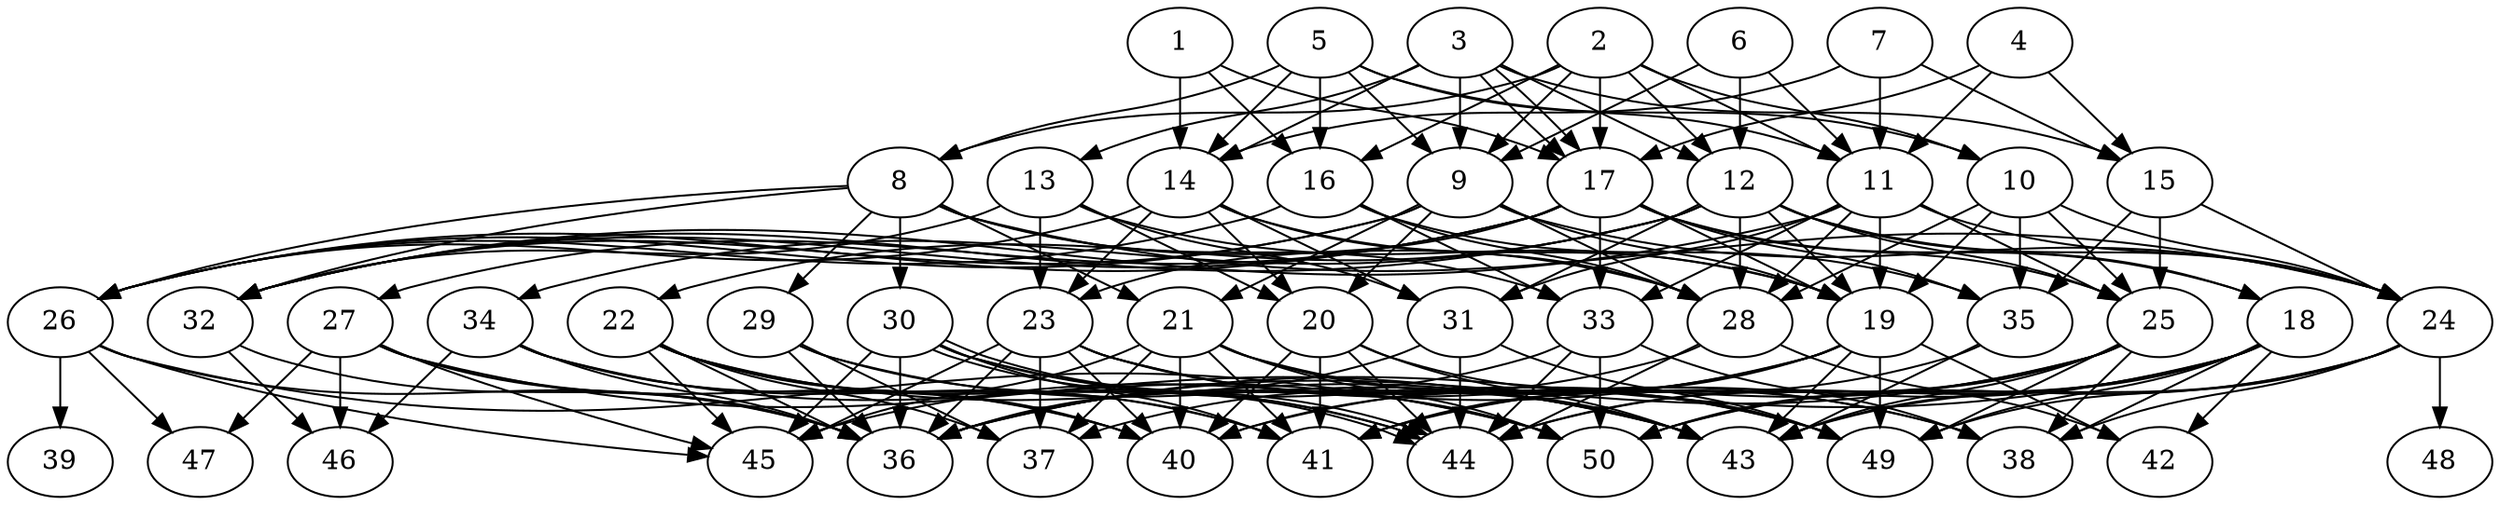 // DAG automatically generated by daggen at Thu Oct  3 14:07:57 2019
// ./daggen --dot -n 50 --ccr 0.5 --fat 0.7 --regular 0.5 --density 0.7 --mindata 5242880 --maxdata 52428800 
digraph G {
  1 [size="79929344", alpha="0.12", expect_size="39964672"] 
  1 -> 14 [size ="39964672"]
  1 -> 16 [size ="39964672"]
  1 -> 17 [size ="39964672"]
  2 [size="25989120", alpha="0.07", expect_size="12994560"] 
  2 -> 8 [size ="12994560"]
  2 -> 9 [size ="12994560"]
  2 -> 10 [size ="12994560"]
  2 -> 11 [size ="12994560"]
  2 -> 12 [size ="12994560"]
  2 -> 16 [size ="12994560"]
  2 -> 17 [size ="12994560"]
  3 [size="100681728", alpha="0.03", expect_size="50340864"] 
  3 -> 9 [size ="50340864"]
  3 -> 12 [size ="50340864"]
  3 -> 13 [size ="50340864"]
  3 -> 14 [size ="50340864"]
  3 -> 15 [size ="50340864"]
  3 -> 17 [size ="50340864"]
  3 -> 17 [size ="50340864"]
  4 [size="57827328", alpha="0.09", expect_size="28913664"] 
  4 -> 11 [size ="28913664"]
  4 -> 15 [size ="28913664"]
  4 -> 17 [size ="28913664"]
  5 [size="39229440", alpha="0.04", expect_size="19614720"] 
  5 -> 8 [size ="19614720"]
  5 -> 9 [size ="19614720"]
  5 -> 10 [size ="19614720"]
  5 -> 11 [size ="19614720"]
  5 -> 14 [size ="19614720"]
  5 -> 16 [size ="19614720"]
  6 [size="26157056", alpha="0.16", expect_size="13078528"] 
  6 -> 9 [size ="13078528"]
  6 -> 11 [size ="13078528"]
  6 -> 12 [size ="13078528"]
  7 [size="60434432", alpha="0.07", expect_size="30217216"] 
  7 -> 11 [size ="30217216"]
  7 -> 14 [size ="30217216"]
  7 -> 15 [size ="30217216"]
  8 [size="33556480", alpha="0.03", expect_size="16778240"] 
  8 -> 21 [size ="16778240"]
  8 -> 24 [size ="16778240"]
  8 -> 26 [size ="16778240"]
  8 -> 28 [size ="16778240"]
  8 -> 29 [size ="16778240"]
  8 -> 30 [size ="16778240"]
  8 -> 32 [size ="16778240"]
  8 -> 33 [size ="16778240"]
  9 [size="18591744", alpha="0.05", expect_size="9295872"] 
  9 -> 19 [size ="9295872"]
  9 -> 20 [size ="9295872"]
  9 -> 21 [size ="9295872"]
  9 -> 24 [size ="9295872"]
  9 -> 26 [size ="9295872"]
  9 -> 28 [size ="9295872"]
  9 -> 32 [size ="9295872"]
  10 [size="18739200", alpha="0.00", expect_size="9369600"] 
  10 -> 19 [size ="9369600"]
  10 -> 24 [size ="9369600"]
  10 -> 25 [size ="9369600"]
  10 -> 28 [size ="9369600"]
  10 -> 35 [size ="9369600"]
  11 [size="82567168", alpha="0.00", expect_size="41283584"] 
  11 -> 19 [size ="41283584"]
  11 -> 24 [size ="41283584"]
  11 -> 25 [size ="41283584"]
  11 -> 28 [size ="41283584"]
  11 -> 31 [size ="41283584"]
  11 -> 32 [size ="41283584"]
  11 -> 33 [size ="41283584"]
  12 [size="43210752", alpha="0.06", expect_size="21605376"] 
  12 -> 18 [size ="21605376"]
  12 -> 19 [size ="21605376"]
  12 -> 22 [size ="21605376"]
  12 -> 24 [size ="21605376"]
  12 -> 25 [size ="21605376"]
  12 -> 28 [size ="21605376"]
  12 -> 31 [size ="21605376"]
  12 -> 32 [size ="21605376"]
  12 -> 34 [size ="21605376"]
  13 [size="78585856", alpha="0.12", expect_size="39292928"] 
  13 -> 19 [size ="39292928"]
  13 -> 20 [size ="39292928"]
  13 -> 23 [size ="39292928"]
  13 -> 31 [size ="39292928"]
  13 -> 32 [size ="39292928"]
  14 [size="91017216", alpha="0.07", expect_size="45508608"] 
  14 -> 19 [size ="45508608"]
  14 -> 20 [size ="45508608"]
  14 -> 23 [size ="45508608"]
  14 -> 26 [size ="45508608"]
  14 -> 28 [size ="45508608"]
  14 -> 31 [size ="45508608"]
  15 [size="40509440", alpha="0.12", expect_size="20254720"] 
  15 -> 24 [size ="20254720"]
  15 -> 25 [size ="20254720"]
  15 -> 35 [size ="20254720"]
  16 [size="58857472", alpha="0.18", expect_size="29428736"] 
  16 -> 26 [size ="29428736"]
  16 -> 28 [size ="29428736"]
  16 -> 33 [size ="29428736"]
  16 -> 35 [size ="29428736"]
  17 [size="39710720", alpha="0.18", expect_size="19855360"] 
  17 -> 18 [size ="19855360"]
  17 -> 19 [size ="19855360"]
  17 -> 23 [size ="19855360"]
  17 -> 25 [size ="19855360"]
  17 -> 26 [size ="19855360"]
  17 -> 27 [size ="19855360"]
  17 -> 32 [size ="19855360"]
  17 -> 33 [size ="19855360"]
  17 -> 35 [size ="19855360"]
  18 [size="72448000", alpha="0.19", expect_size="36224000"] 
  18 -> 36 [size ="36224000"]
  18 -> 38 [size ="36224000"]
  18 -> 41 [size ="36224000"]
  18 -> 42 [size ="36224000"]
  18 -> 43 [size ="36224000"]
  18 -> 44 [size ="36224000"]
  18 -> 49 [size ="36224000"]
  18 -> 50 [size ="36224000"]
  19 [size="84367360", alpha="0.13", expect_size="42183680"] 
  19 -> 37 [size ="42183680"]
  19 -> 40 [size ="42183680"]
  19 -> 41 [size ="42183680"]
  19 -> 42 [size ="42183680"]
  19 -> 43 [size ="42183680"]
  19 -> 45 [size ="42183680"]
  19 -> 49 [size ="42183680"]
  20 [size="15679488", alpha="0.11", expect_size="7839744"] 
  20 -> 40 [size ="7839744"]
  20 -> 41 [size ="7839744"]
  20 -> 43 [size ="7839744"]
  20 -> 44 [size ="7839744"]
  20 -> 49 [size ="7839744"]
  21 [size="16832512", alpha="0.03", expect_size="8416256"] 
  21 -> 37 [size ="8416256"]
  21 -> 38 [size ="8416256"]
  21 -> 40 [size ="8416256"]
  21 -> 41 [size ="8416256"]
  21 -> 43 [size ="8416256"]
  21 -> 45 [size ="8416256"]
  21 -> 50 [size ="8416256"]
  22 [size="17242112", alpha="0.18", expect_size="8621056"] 
  22 -> 36 [size ="8621056"]
  22 -> 37 [size ="8621056"]
  22 -> 40 [size ="8621056"]
  22 -> 41 [size ="8621056"]
  22 -> 43 [size ="8621056"]
  22 -> 44 [size ="8621056"]
  22 -> 45 [size ="8621056"]
  23 [size="46721024", alpha="0.13", expect_size="23360512"] 
  23 -> 36 [size ="23360512"]
  23 -> 37 [size ="23360512"]
  23 -> 38 [size ="23360512"]
  23 -> 40 [size ="23360512"]
  23 -> 43 [size ="23360512"]
  23 -> 45 [size ="23360512"]
  23 -> 49 [size ="23360512"]
  24 [size="104062976", alpha="0.18", expect_size="52031488"] 
  24 -> 38 [size ="52031488"]
  24 -> 43 [size ="52031488"]
  24 -> 48 [size ="52031488"]
  24 -> 49 [size ="52031488"]
  24 -> 50 [size ="52031488"]
  25 [size="43227136", alpha="0.08", expect_size="21613568"] 
  25 -> 36 [size ="21613568"]
  25 -> 38 [size ="21613568"]
  25 -> 40 [size ="21613568"]
  25 -> 43 [size ="21613568"]
  25 -> 44 [size ="21613568"]
  25 -> 49 [size ="21613568"]
  25 -> 50 [size ="21613568"]
  26 [size="100880384", alpha="0.02", expect_size="50440192"] 
  26 -> 36 [size ="50440192"]
  26 -> 39 [size ="50440192"]
  26 -> 45 [size ="50440192"]
  26 -> 47 [size ="50440192"]
  26 -> 50 [size ="50440192"]
  27 [size="92735488", alpha="0.07", expect_size="46367744"] 
  27 -> 36 [size ="46367744"]
  27 -> 40 [size ="46367744"]
  27 -> 43 [size ="46367744"]
  27 -> 45 [size ="46367744"]
  27 -> 46 [size ="46367744"]
  27 -> 47 [size ="46367744"]
  28 [size="81158144", alpha="0.16", expect_size="40579072"] 
  28 -> 36 [size ="40579072"]
  28 -> 42 [size ="40579072"]
  28 -> 44 [size ="40579072"]
  29 [size="78125056", alpha="0.08", expect_size="39062528"] 
  29 -> 36 [size ="39062528"]
  29 -> 37 [size ="39062528"]
  29 -> 43 [size ="39062528"]
  29 -> 44 [size ="39062528"]
  30 [size="46342144", alpha="0.01", expect_size="23171072"] 
  30 -> 36 [size ="23171072"]
  30 -> 41 [size ="23171072"]
  30 -> 44 [size ="23171072"]
  30 -> 44 [size ="23171072"]
  30 -> 45 [size ="23171072"]
  30 -> 49 [size ="23171072"]
  30 -> 50 [size ="23171072"]
  31 [size="96964608", alpha="0.09", expect_size="48482304"] 
  31 -> 36 [size ="48482304"]
  31 -> 44 [size ="48482304"]
  31 -> 49 [size ="48482304"]
  32 [size="16326656", alpha="0.04", expect_size="8163328"] 
  32 -> 36 [size ="8163328"]
  32 -> 46 [size ="8163328"]
  33 [size="103043072", alpha="0.14", expect_size="51521536"] 
  33 -> 36 [size ="51521536"]
  33 -> 38 [size ="51521536"]
  33 -> 44 [size ="51521536"]
  33 -> 50 [size ="51521536"]
  34 [size="69826560", alpha="0.00", expect_size="34913280"] 
  34 -> 36 [size ="34913280"]
  34 -> 40 [size ="34913280"]
  34 -> 41 [size ="34913280"]
  34 -> 46 [size ="34913280"]
  34 -> 50 [size ="34913280"]
  35 [size="58390528", alpha="0.13", expect_size="29195264"] 
  35 -> 41 [size ="29195264"]
  35 -> 43 [size ="29195264"]
  36 [size="97478656", alpha="0.17", expect_size="48739328"] 
  37 [size="14020608", alpha="0.06", expect_size="7010304"] 
  38 [size="46708736", alpha="0.09", expect_size="23354368"] 
  39 [size="29872128", alpha="0.07", expect_size="14936064"] 
  40 [size="65988608", alpha="0.06", expect_size="32994304"] 
  41 [size="68941824", alpha="0.07", expect_size="34470912"] 
  42 [size="16443392", alpha="0.09", expect_size="8221696"] 
  43 [size="35588096", alpha="0.19", expect_size="17794048"] 
  44 [size="100108288", alpha="0.09", expect_size="50054144"] 
  45 [size="101789696", alpha="0.05", expect_size="50894848"] 
  46 [size="70658048", alpha="0.01", expect_size="35329024"] 
  47 [size="55087104", alpha="0.14", expect_size="27543552"] 
  48 [size="84303872", alpha="0.03", expect_size="42151936"] 
  49 [size="31524864", alpha="0.05", expect_size="15762432"] 
  50 [size="65009664", alpha="0.15", expect_size="32504832"] 
}
